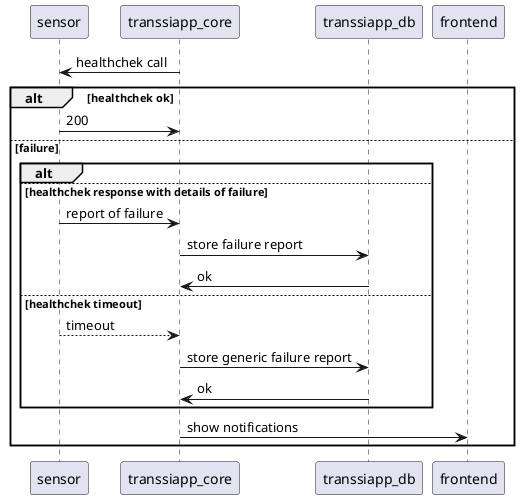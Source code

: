 @startuml report sensor error sequence diagram

sensor <- transsiapp_core: healthchek call

alt healthchek ok
    sensor -> transsiapp_core: 200

else failure
alt
else healthchek response with details of failure
    sensor -> transsiapp_core: report of failure
    transsiapp_core -> transsiapp_db: store failure report
    transsiapp_db -> transsiapp_core: ok
else healthchek timeout
    sensor --> transsiapp_core: timeout
    transsiapp_core -> transsiapp_db: store generic failure report
    transsiapp_db -> transsiapp_core: ok
end
transsiapp_core -> frontend: show notifications
end



@enduml